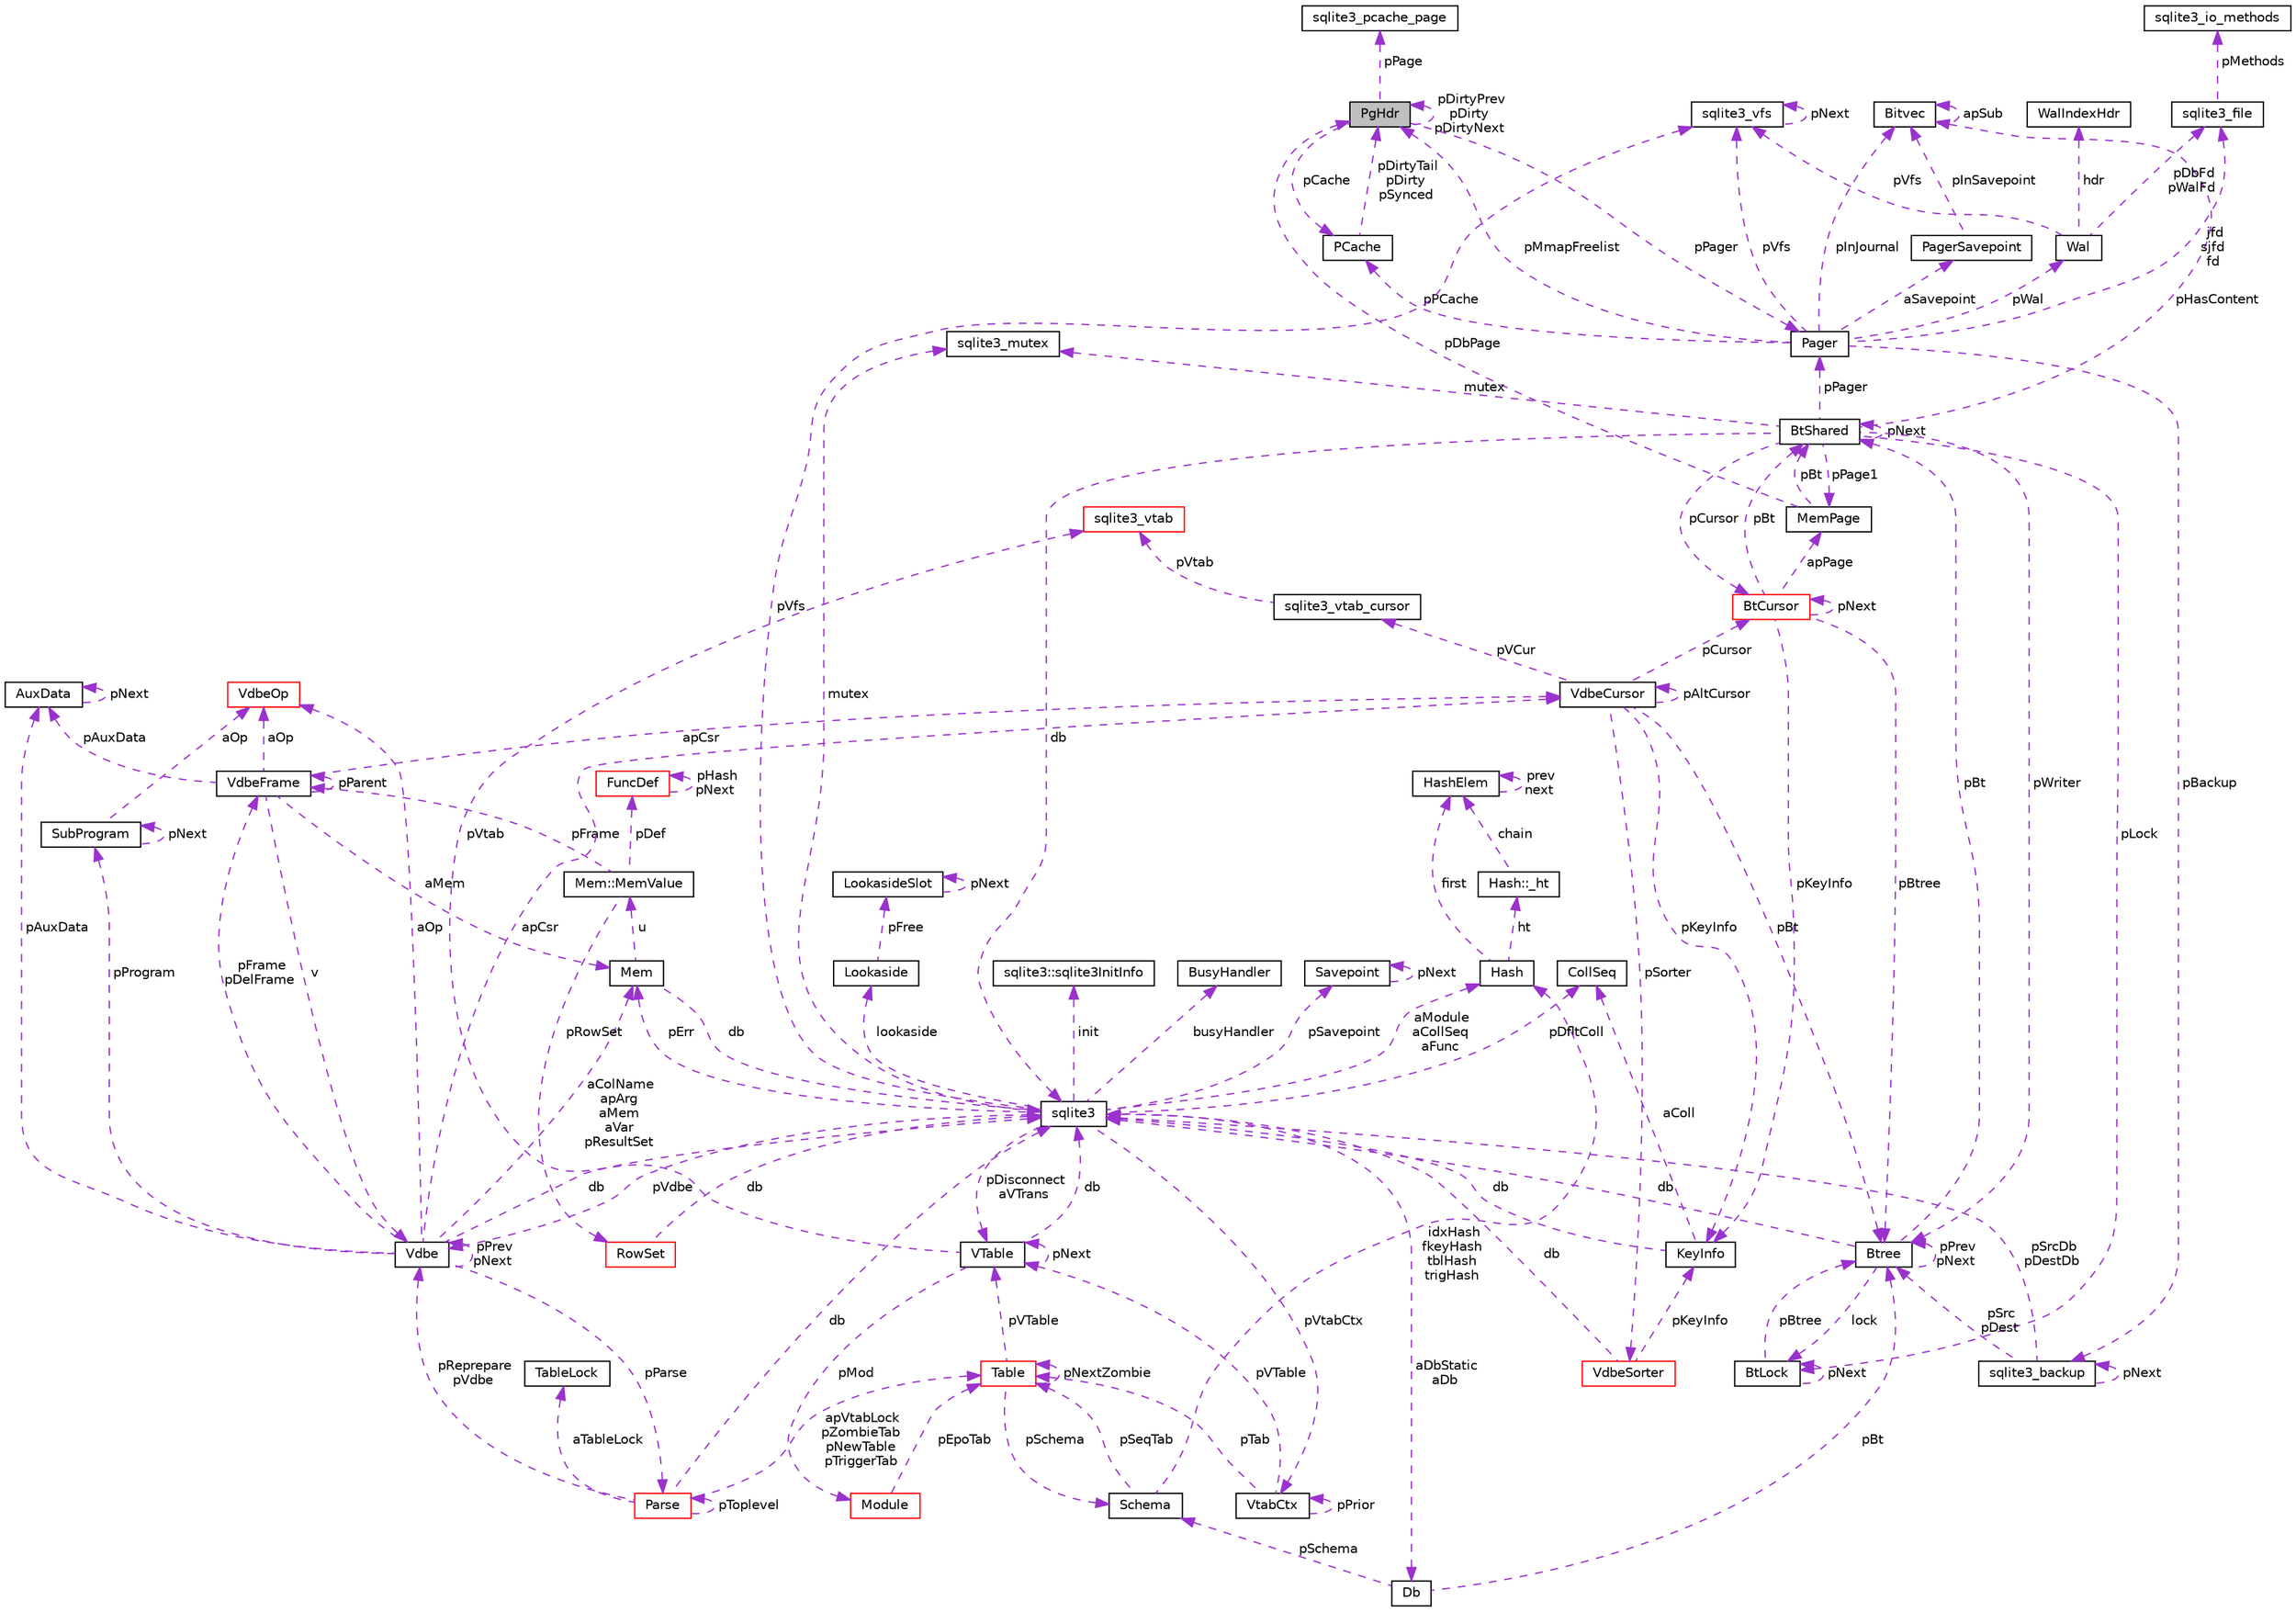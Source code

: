digraph "PgHdr"
{
  edge [fontname="Helvetica",fontsize="10",labelfontname="Helvetica",labelfontsize="10"];
  node [fontname="Helvetica",fontsize="10",shape=record];
  Node1 [label="PgHdr",height=0.2,width=0.4,color="black", fillcolor="grey75", style="filled", fontcolor="black"];
  Node2 -> Node1 [dir="back",color="darkorchid3",fontsize="10",style="dashed",label=" pPage" ];
  Node2 [label="sqlite3_pcache_page",height=0.2,width=0.4,color="black", fillcolor="white", style="filled",URL="$structsqlite3__pcache__page.html"];
  Node3 -> Node1 [dir="back",color="darkorchid3",fontsize="10",style="dashed",label=" pCache" ];
  Node3 [label="PCache",height=0.2,width=0.4,color="black", fillcolor="white", style="filled",URL="$structPCache.html"];
  Node1 -> Node3 [dir="back",color="darkorchid3",fontsize="10",style="dashed",label=" pDirtyTail\npDirty\npSynced" ];
  Node1 -> Node1 [dir="back",color="darkorchid3",fontsize="10",style="dashed",label=" pDirtyPrev\npDirty\npDirtyNext" ];
  Node4 -> Node1 [dir="back",color="darkorchid3",fontsize="10",style="dashed",label=" pPager" ];
  Node4 [label="Pager",height=0.2,width=0.4,color="black", fillcolor="white", style="filled",URL="$structPager.html"];
  Node3 -> Node4 [dir="back",color="darkorchid3",fontsize="10",style="dashed",label=" pPCache" ];
  Node5 -> Node4 [dir="back",color="darkorchid3",fontsize="10",style="dashed",label=" pBackup" ];
  Node5 [label="sqlite3_backup",height=0.2,width=0.4,color="black", fillcolor="white", style="filled",URL="$structsqlite3__backup.html"];
  Node5 -> Node5 [dir="back",color="darkorchid3",fontsize="10",style="dashed",label=" pNext" ];
  Node6 -> Node5 [dir="back",color="darkorchid3",fontsize="10",style="dashed",label=" pSrcDb\npDestDb" ];
  Node6 [label="sqlite3",height=0.2,width=0.4,color="black", fillcolor="white", style="filled",URL="$structsqlite3.html"];
  Node7 -> Node6 [dir="back",color="darkorchid3",fontsize="10",style="dashed",label=" pErr" ];
  Node7 [label="Mem",height=0.2,width=0.4,color="black", fillcolor="white", style="filled",URL="$structMem.html"];
  Node8 -> Node7 [dir="back",color="darkorchid3",fontsize="10",style="dashed",label=" u" ];
  Node8 [label="Mem::MemValue",height=0.2,width=0.4,color="black", fillcolor="white", style="filled",URL="$unionMem_1_1MemValue.html"];
  Node9 -> Node8 [dir="back",color="darkorchid3",fontsize="10",style="dashed",label=" pFrame" ];
  Node9 [label="VdbeFrame",height=0.2,width=0.4,color="black", fillcolor="white", style="filled",URL="$structVdbeFrame.html"];
  Node7 -> Node9 [dir="back",color="darkorchid3",fontsize="10",style="dashed",label=" aMem" ];
  Node10 -> Node9 [dir="back",color="darkorchid3",fontsize="10",style="dashed",label=" v" ];
  Node10 [label="Vdbe",height=0.2,width=0.4,color="black", fillcolor="white", style="filled",URL="$structVdbe.html"];
  Node7 -> Node10 [dir="back",color="darkorchid3",fontsize="10",style="dashed",label=" aColName\napArg\naMem\naVar\npResultSet" ];
  Node10 -> Node10 [dir="back",color="darkorchid3",fontsize="10",style="dashed",label=" pPrev\npNext" ];
  Node6 -> Node10 [dir="back",color="darkorchid3",fontsize="10",style="dashed",label=" db" ];
  Node9 -> Node10 [dir="back",color="darkorchid3",fontsize="10",style="dashed",label=" pFrame\npDelFrame" ];
  Node11 -> Node10 [dir="back",color="darkorchid3",fontsize="10",style="dashed",label=" pAuxData" ];
  Node11 [label="AuxData",height=0.2,width=0.4,color="black", fillcolor="white", style="filled",URL="$structAuxData.html"];
  Node11 -> Node11 [dir="back",color="darkorchid3",fontsize="10",style="dashed",label=" pNext" ];
  Node12 -> Node10 [dir="back",color="darkorchid3",fontsize="10",style="dashed",label=" pProgram" ];
  Node12 [label="SubProgram",height=0.2,width=0.4,color="black", fillcolor="white", style="filled",URL="$structSubProgram.html"];
  Node12 -> Node12 [dir="back",color="darkorchid3",fontsize="10",style="dashed",label=" pNext" ];
  Node13 -> Node12 [dir="back",color="darkorchid3",fontsize="10",style="dashed",label=" aOp" ];
  Node13 [label="VdbeOp",height=0.2,width=0.4,color="red", fillcolor="white", style="filled",URL="$structVdbeOp.html"];
  Node14 -> Node10 [dir="back",color="darkorchid3",fontsize="10",style="dashed",label=" apCsr" ];
  Node14 [label="VdbeCursor",height=0.2,width=0.4,color="black", fillcolor="white", style="filled",URL="$structVdbeCursor.html"];
  Node15 -> Node14 [dir="back",color="darkorchid3",fontsize="10",style="dashed",label=" pCursor" ];
  Node15 [label="BtCursor",height=0.2,width=0.4,color="red", fillcolor="white", style="filled",URL="$structBtCursor.html"];
  Node15 -> Node15 [dir="back",color="darkorchid3",fontsize="10",style="dashed",label=" pNext" ];
  Node16 -> Node15 [dir="back",color="darkorchid3",fontsize="10",style="dashed",label=" pBt" ];
  Node16 [label="BtShared",height=0.2,width=0.4,color="black", fillcolor="white", style="filled",URL="$structBtShared.html"];
  Node15 -> Node16 [dir="back",color="darkorchid3",fontsize="10",style="dashed",label=" pCursor" ];
  Node16 -> Node16 [dir="back",color="darkorchid3",fontsize="10",style="dashed",label=" pNext" ];
  Node6 -> Node16 [dir="back",color="darkorchid3",fontsize="10",style="dashed",label=" db" ];
  Node17 -> Node16 [dir="back",color="darkorchid3",fontsize="10",style="dashed",label=" pHasContent" ];
  Node17 [label="Bitvec",height=0.2,width=0.4,color="black", fillcolor="white", style="filled",URL="$structBitvec.html"];
  Node17 -> Node17 [dir="back",color="darkorchid3",fontsize="10",style="dashed",label=" apSub" ];
  Node18 -> Node16 [dir="back",color="darkorchid3",fontsize="10",style="dashed",label=" mutex" ];
  Node18 [label="sqlite3_mutex",height=0.2,width=0.4,color="black", fillcolor="white", style="filled",URL="$structsqlite3__mutex.html"];
  Node19 -> Node16 [dir="back",color="darkorchid3",fontsize="10",style="dashed",label=" pLock" ];
  Node19 [label="BtLock",height=0.2,width=0.4,color="black", fillcolor="white", style="filled",URL="$structBtLock.html"];
  Node19 -> Node19 [dir="back",color="darkorchid3",fontsize="10",style="dashed",label=" pNext" ];
  Node20 -> Node19 [dir="back",color="darkorchid3",fontsize="10",style="dashed",label=" pBtree" ];
  Node20 [label="Btree",height=0.2,width=0.4,color="black", fillcolor="white", style="filled",URL="$structBtree.html"];
  Node16 -> Node20 [dir="back",color="darkorchid3",fontsize="10",style="dashed",label=" pBt" ];
  Node6 -> Node20 [dir="back",color="darkorchid3",fontsize="10",style="dashed",label=" db" ];
  Node19 -> Node20 [dir="back",color="darkorchid3",fontsize="10",style="dashed",label=" lock" ];
  Node20 -> Node20 [dir="back",color="darkorchid3",fontsize="10",style="dashed",label=" pPrev\npNext" ];
  Node21 -> Node16 [dir="back",color="darkorchid3",fontsize="10",style="dashed",label=" pPage1" ];
  Node21 [label="MemPage",height=0.2,width=0.4,color="black", fillcolor="white", style="filled",URL="$structMemPage.html"];
  Node16 -> Node21 [dir="back",color="darkorchid3",fontsize="10",style="dashed",label=" pBt" ];
  Node1 -> Node21 [dir="back",color="darkorchid3",fontsize="10",style="dashed",label=" pDbPage" ];
  Node20 -> Node16 [dir="back",color="darkorchid3",fontsize="10",style="dashed",label=" pWriter" ];
  Node4 -> Node16 [dir="back",color="darkorchid3",fontsize="10",style="dashed",label=" pPager" ];
  Node21 -> Node15 [dir="back",color="darkorchid3",fontsize="10",style="dashed",label=" apPage" ];
  Node22 -> Node15 [dir="back",color="darkorchid3",fontsize="10",style="dashed",label=" pKeyInfo" ];
  Node22 [label="KeyInfo",height=0.2,width=0.4,color="black", fillcolor="white", style="filled",URL="$structKeyInfo.html"];
  Node6 -> Node22 [dir="back",color="darkorchid3",fontsize="10",style="dashed",label=" db" ];
  Node23 -> Node22 [dir="back",color="darkorchid3",fontsize="10",style="dashed",label=" aColl" ];
  Node23 [label="CollSeq",height=0.2,width=0.4,color="black", fillcolor="white", style="filled",URL="$structCollSeq.html"];
  Node20 -> Node15 [dir="back",color="darkorchid3",fontsize="10",style="dashed",label=" pBtree" ];
  Node24 -> Node14 [dir="back",color="darkorchid3",fontsize="10",style="dashed",label=" pVCur" ];
  Node24 [label="sqlite3_vtab_cursor",height=0.2,width=0.4,color="black", fillcolor="white", style="filled",URL="$structsqlite3__vtab__cursor.html"];
  Node25 -> Node24 [dir="back",color="darkorchid3",fontsize="10",style="dashed",label=" pVtab" ];
  Node25 [label="sqlite3_vtab",height=0.2,width=0.4,color="red", fillcolor="white", style="filled",URL="$structsqlite3__vtab.html"];
  Node14 -> Node14 [dir="back",color="darkorchid3",fontsize="10",style="dashed",label=" pAltCursor" ];
  Node22 -> Node14 [dir="back",color="darkorchid3",fontsize="10",style="dashed",label=" pKeyInfo" ];
  Node20 -> Node14 [dir="back",color="darkorchid3",fontsize="10",style="dashed",label=" pBt" ];
  Node26 -> Node14 [dir="back",color="darkorchid3",fontsize="10",style="dashed",label=" pSorter" ];
  Node26 [label="VdbeSorter",height=0.2,width=0.4,color="red", fillcolor="white", style="filled",URL="$structVdbeSorter.html"];
  Node6 -> Node26 [dir="back",color="darkorchid3",fontsize="10",style="dashed",label=" db" ];
  Node22 -> Node26 [dir="back",color="darkorchid3",fontsize="10",style="dashed",label=" pKeyInfo" ];
  Node27 -> Node10 [dir="back",color="darkorchid3",fontsize="10",style="dashed",label=" pParse" ];
  Node27 [label="Parse",height=0.2,width=0.4,color="red", fillcolor="white", style="filled",URL="$structParse.html"];
  Node10 -> Node27 [dir="back",color="darkorchid3",fontsize="10",style="dashed",label=" pReprepare\npVdbe" ];
  Node6 -> Node27 [dir="back",color="darkorchid3",fontsize="10",style="dashed",label=" db" ];
  Node28 -> Node27 [dir="back",color="darkorchid3",fontsize="10",style="dashed",label=" aTableLock" ];
  Node28 [label="TableLock",height=0.2,width=0.4,color="black", fillcolor="white", style="filled",URL="$structTableLock.html"];
  Node29 -> Node27 [dir="back",color="darkorchid3",fontsize="10",style="dashed",label=" apVtabLock\npZombieTab\npNewTable\npTriggerTab" ];
  Node29 [label="Table",height=0.2,width=0.4,color="red", fillcolor="white", style="filled",URL="$structTable.html"];
  Node30 -> Node29 [dir="back",color="darkorchid3",fontsize="10",style="dashed",label=" pSchema" ];
  Node30 [label="Schema",height=0.2,width=0.4,color="black", fillcolor="white", style="filled",URL="$structSchema.html"];
  Node29 -> Node30 [dir="back",color="darkorchid3",fontsize="10",style="dashed",label=" pSeqTab" ];
  Node31 -> Node30 [dir="back",color="darkorchid3",fontsize="10",style="dashed",label=" idxHash\nfkeyHash\ntblHash\ntrigHash" ];
  Node31 [label="Hash",height=0.2,width=0.4,color="black", fillcolor="white", style="filled",URL="$structHash.html"];
  Node32 -> Node31 [dir="back",color="darkorchid3",fontsize="10",style="dashed",label=" ht" ];
  Node32 [label="Hash::_ht",height=0.2,width=0.4,color="black", fillcolor="white", style="filled",URL="$structHash_1_1__ht.html"];
  Node33 -> Node32 [dir="back",color="darkorchid3",fontsize="10",style="dashed",label=" chain" ];
  Node33 [label="HashElem",height=0.2,width=0.4,color="black", fillcolor="white", style="filled",URL="$structHashElem.html"];
  Node33 -> Node33 [dir="back",color="darkorchid3",fontsize="10",style="dashed",label=" prev\nnext" ];
  Node33 -> Node31 [dir="back",color="darkorchid3",fontsize="10",style="dashed",label=" first" ];
  Node34 -> Node29 [dir="back",color="darkorchid3",fontsize="10",style="dashed",label=" pVTable" ];
  Node34 [label="VTable",height=0.2,width=0.4,color="black", fillcolor="white", style="filled",URL="$structVTable.html"];
  Node6 -> Node34 [dir="back",color="darkorchid3",fontsize="10",style="dashed",label=" db" ];
  Node34 -> Node34 [dir="back",color="darkorchid3",fontsize="10",style="dashed",label=" pNext" ];
  Node35 -> Node34 [dir="back",color="darkorchid3",fontsize="10",style="dashed",label=" pMod" ];
  Node35 [label="Module",height=0.2,width=0.4,color="red", fillcolor="white", style="filled",URL="$structModule.html"];
  Node29 -> Node35 [dir="back",color="darkorchid3",fontsize="10",style="dashed",label=" pEpoTab" ];
  Node25 -> Node34 [dir="back",color="darkorchid3",fontsize="10",style="dashed",label=" pVtab" ];
  Node29 -> Node29 [dir="back",color="darkorchid3",fontsize="10",style="dashed",label=" pNextZombie" ];
  Node27 -> Node27 [dir="back",color="darkorchid3",fontsize="10",style="dashed",label=" pToplevel" ];
  Node13 -> Node10 [dir="back",color="darkorchid3",fontsize="10",style="dashed",label=" aOp" ];
  Node9 -> Node9 [dir="back",color="darkorchid3",fontsize="10",style="dashed",label=" pParent" ];
  Node11 -> Node9 [dir="back",color="darkorchid3",fontsize="10",style="dashed",label=" pAuxData" ];
  Node14 -> Node9 [dir="back",color="darkorchid3",fontsize="10",style="dashed",label=" apCsr" ];
  Node13 -> Node9 [dir="back",color="darkorchid3",fontsize="10",style="dashed",label=" aOp" ];
  Node36 -> Node8 [dir="back",color="darkorchid3",fontsize="10",style="dashed",label=" pRowSet" ];
  Node36 [label="RowSet",height=0.2,width=0.4,color="red", fillcolor="white", style="filled",URL="$structRowSet.html"];
  Node6 -> Node36 [dir="back",color="darkorchid3",fontsize="10",style="dashed",label=" db" ];
  Node37 -> Node8 [dir="back",color="darkorchid3",fontsize="10",style="dashed",label=" pDef" ];
  Node37 [label="FuncDef",height=0.2,width=0.4,color="red", fillcolor="white", style="filled",URL="$structFuncDef.html"];
  Node37 -> Node37 [dir="back",color="darkorchid3",fontsize="10",style="dashed",label=" pHash\npNext" ];
  Node6 -> Node7 [dir="back",color="darkorchid3",fontsize="10",style="dashed",label=" db" ];
  Node10 -> Node6 [dir="back",color="darkorchid3",fontsize="10",style="dashed",label=" pVdbe" ];
  Node38 -> Node6 [dir="back",color="darkorchid3",fontsize="10",style="dashed",label=" pSavepoint" ];
  Node38 [label="Savepoint",height=0.2,width=0.4,color="black", fillcolor="white", style="filled",URL="$structSavepoint.html"];
  Node38 -> Node38 [dir="back",color="darkorchid3",fontsize="10",style="dashed",label=" pNext" ];
  Node39 -> Node6 [dir="back",color="darkorchid3",fontsize="10",style="dashed",label=" lookaside" ];
  Node39 [label="Lookaside",height=0.2,width=0.4,color="black", fillcolor="white", style="filled",URL="$structLookaside.html"];
  Node40 -> Node39 [dir="back",color="darkorchid3",fontsize="10",style="dashed",label=" pFree" ];
  Node40 [label="LookasideSlot",height=0.2,width=0.4,color="black", fillcolor="white", style="filled",URL="$structLookasideSlot.html"];
  Node40 -> Node40 [dir="back",color="darkorchid3",fontsize="10",style="dashed",label=" pNext" ];
  Node18 -> Node6 [dir="back",color="darkorchid3",fontsize="10",style="dashed",label=" mutex" ];
  Node41 -> Node6 [dir="back",color="darkorchid3",fontsize="10",style="dashed",label=" pVfs" ];
  Node41 [label="sqlite3_vfs",height=0.2,width=0.4,color="black", fillcolor="white", style="filled",URL="$structsqlite3__vfs.html"];
  Node41 -> Node41 [dir="back",color="darkorchid3",fontsize="10",style="dashed",label=" pNext" ];
  Node42 -> Node6 [dir="back",color="darkorchid3",fontsize="10",style="dashed",label=" init" ];
  Node42 [label="sqlite3::sqlite3InitInfo",height=0.2,width=0.4,color="black", fillcolor="white", style="filled",URL="$structsqlite3_1_1sqlite3InitInfo.html"];
  Node43 -> Node6 [dir="back",color="darkorchid3",fontsize="10",style="dashed",label=" busyHandler" ];
  Node43 [label="BusyHandler",height=0.2,width=0.4,color="black", fillcolor="white", style="filled",URL="$structBusyHandler.html"];
  Node44 -> Node6 [dir="back",color="darkorchid3",fontsize="10",style="dashed",label=" pVtabCtx" ];
  Node44 [label="VtabCtx",height=0.2,width=0.4,color="black", fillcolor="white", style="filled",URL="$structVtabCtx.html"];
  Node44 -> Node44 [dir="back",color="darkorchid3",fontsize="10",style="dashed",label=" pPrior" ];
  Node34 -> Node44 [dir="back",color="darkorchid3",fontsize="10",style="dashed",label=" pVTable" ];
  Node29 -> Node44 [dir="back",color="darkorchid3",fontsize="10",style="dashed",label=" pTab" ];
  Node23 -> Node6 [dir="back",color="darkorchid3",fontsize="10",style="dashed",label=" pDfltColl" ];
  Node34 -> Node6 [dir="back",color="darkorchid3",fontsize="10",style="dashed",label=" pDisconnect\naVTrans" ];
  Node45 -> Node6 [dir="back",color="darkorchid3",fontsize="10",style="dashed",label=" aDbStatic\naDb" ];
  Node45 [label="Db",height=0.2,width=0.4,color="black", fillcolor="white", style="filled",URL="$structDb.html"];
  Node30 -> Node45 [dir="back",color="darkorchid3",fontsize="10",style="dashed",label=" pSchema" ];
  Node20 -> Node45 [dir="back",color="darkorchid3",fontsize="10",style="dashed",label=" pBt" ];
  Node31 -> Node6 [dir="back",color="darkorchid3",fontsize="10",style="dashed",label=" aModule\naCollSeq\naFunc" ];
  Node20 -> Node5 [dir="back",color="darkorchid3",fontsize="10",style="dashed",label=" pSrc\npDest" ];
  Node17 -> Node4 [dir="back",color="darkorchid3",fontsize="10",style="dashed",label=" pInJournal" ];
  Node46 -> Node4 [dir="back",color="darkorchid3",fontsize="10",style="dashed",label=" jfd\nsjfd\nfd" ];
  Node46 [label="sqlite3_file",height=0.2,width=0.4,color="black", fillcolor="white", style="filled",URL="$structsqlite3__file.html"];
  Node47 -> Node46 [dir="back",color="darkorchid3",fontsize="10",style="dashed",label=" pMethods" ];
  Node47 [label="sqlite3_io_methods",height=0.2,width=0.4,color="black", fillcolor="white", style="filled",URL="$structsqlite3__io__methods.html"];
  Node41 -> Node4 [dir="back",color="darkorchid3",fontsize="10",style="dashed",label=" pVfs" ];
  Node1 -> Node4 [dir="back",color="darkorchid3",fontsize="10",style="dashed",label=" pMmapFreelist" ];
  Node48 -> Node4 [dir="back",color="darkorchid3",fontsize="10",style="dashed",label=" pWal" ];
  Node48 [label="Wal",height=0.2,width=0.4,color="black", fillcolor="white", style="filled",URL="$structWal.html"];
  Node46 -> Node48 [dir="back",color="darkorchid3",fontsize="10",style="dashed",label=" pDbFd\npWalFd" ];
  Node41 -> Node48 [dir="back",color="darkorchid3",fontsize="10",style="dashed",label=" pVfs" ];
  Node49 -> Node48 [dir="back",color="darkorchid3",fontsize="10",style="dashed",label=" hdr" ];
  Node49 [label="WalIndexHdr",height=0.2,width=0.4,color="black", fillcolor="white", style="filled",URL="$structWalIndexHdr.html"];
  Node50 -> Node4 [dir="back",color="darkorchid3",fontsize="10",style="dashed",label=" aSavepoint" ];
  Node50 [label="PagerSavepoint",height=0.2,width=0.4,color="black", fillcolor="white", style="filled",URL="$structPagerSavepoint.html"];
  Node17 -> Node50 [dir="back",color="darkorchid3",fontsize="10",style="dashed",label=" pInSavepoint" ];
}
